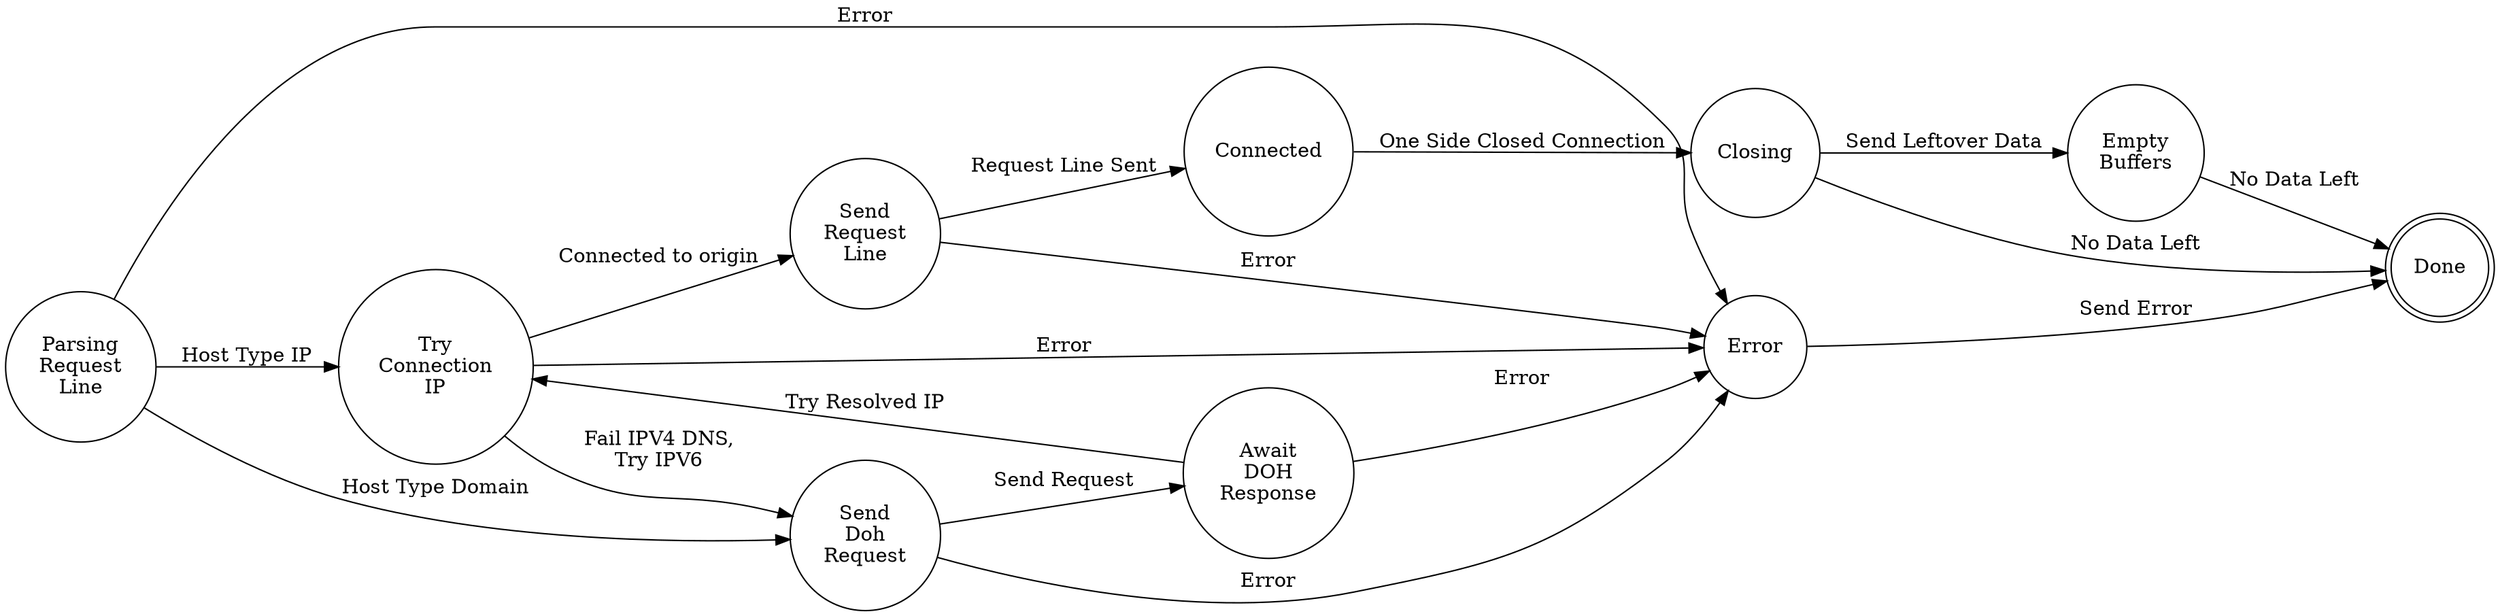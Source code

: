 digraph g {
    rankdir=LR;

    node       [shape = circle];
    //
    P_R_L         [label = "Parsing\nRequest\nLine"];
    T_C_I         [label = "Try\nConnection\nIP"];
    S_D_R         [label = "Send\nDoh\nRequest"];
    A_D_R         [label = "Await\nDOH\nResponse"];
    S_R_L         [label = "Send\nRequest\nLine"];
    CONNECTED     [label = "Connected"];
    CLOSING       [label = "Closing"];
    EMPTY_BUF     [label = "Empty\nBuffers"];
    ERROR          [label = "Error"];
    DONE          [label = "Done", shape = doublecircle];

    P_R_L -> T_C_I   [label= "Host Type IP"];
    P_R_L -> S_D_R   [label= "Host Type Domain"];
    P_R_L -> ERROR   [label= "Error"];
    
    T_C_I -> S_R_L   [label= "Connected to origin"];
    T_C_I -> S_D_R   [label= "Fail IPV4 DNS,\nTry IPV6"];
    T_C_I -> ERROR   [label= "Error"];

    S_R_L -> CONNECTED   [label= "Request Line Sent"];
    S_R_L -> ERROR   [label= "Error"];

    S_D_R -> A_D_R   [label= "Send Request"];
    S_D_R -> ERROR   [label= "Error"];

    A_D_R -> T_C_I   [label= "Try Resolved IP"];
    A_D_R -> ERROR   [label= "Error"];

    CONNECTED -> CLOSING   [label= "One Side Closed Connection"];

    CLOSING -> EMPTY_BUF   [label= "Send Leftover Data"];
    CLOSING -> DONE   [label= "No Data Left"];

    EMPTY_BUF -> DONE   [label= "No Data Left"];

    ERROR -> DONE   [label= "Send Error"];



    
}
